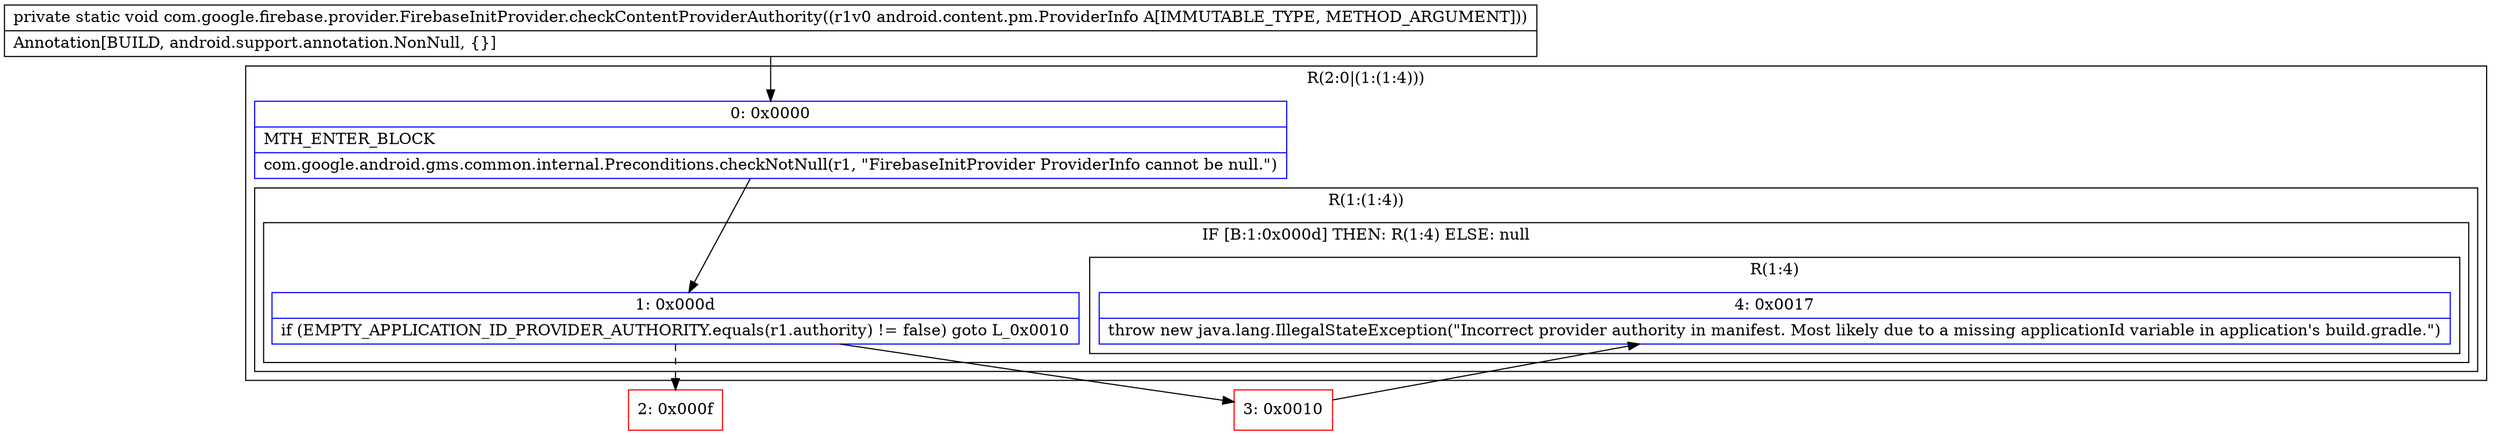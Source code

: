 digraph "CFG forcom.google.firebase.provider.FirebaseInitProvider.checkContentProviderAuthority(Landroid\/content\/pm\/ProviderInfo;)V" {
subgraph cluster_Region_954749377 {
label = "R(2:0|(1:(1:4)))";
node [shape=record,color=blue];
Node_0 [shape=record,label="{0\:\ 0x0000|MTH_ENTER_BLOCK\l|com.google.android.gms.common.internal.Preconditions.checkNotNull(r1, \"FirebaseInitProvider ProviderInfo cannot be null.\")\l}"];
subgraph cluster_Region_13709401 {
label = "R(1:(1:4))";
node [shape=record,color=blue];
subgraph cluster_IfRegion_702278707 {
label = "IF [B:1:0x000d] THEN: R(1:4) ELSE: null";
node [shape=record,color=blue];
Node_1 [shape=record,label="{1\:\ 0x000d|if (EMPTY_APPLICATION_ID_PROVIDER_AUTHORITY.equals(r1.authority) != false) goto L_0x0010\l}"];
subgraph cluster_Region_1709547178 {
label = "R(1:4)";
node [shape=record,color=blue];
Node_4 [shape=record,label="{4\:\ 0x0017|throw new java.lang.IllegalStateException(\"Incorrect provider authority in manifest. Most likely due to a missing applicationId variable in application's build.gradle.\")\l}"];
}
}
}
}
Node_2 [shape=record,color=red,label="{2\:\ 0x000f}"];
Node_3 [shape=record,color=red,label="{3\:\ 0x0010}"];
MethodNode[shape=record,label="{private static void com.google.firebase.provider.FirebaseInitProvider.checkContentProviderAuthority((r1v0 android.content.pm.ProviderInfo A[IMMUTABLE_TYPE, METHOD_ARGUMENT]))  | Annotation[BUILD, android.support.annotation.NonNull, \{\}]\l}"];
MethodNode -> Node_0;
Node_0 -> Node_1;
Node_1 -> Node_2[style=dashed];
Node_1 -> Node_3;
Node_3 -> Node_4;
}

